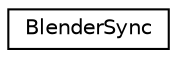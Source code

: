 digraph G
{
  edge [fontname="Helvetica",fontsize="10",labelfontname="Helvetica",labelfontsize="10"];
  node [fontname="Helvetica",fontsize="10",shape=record];
  rankdir=LR;
  Node1 [label="BlenderSync",height=0.2,width=0.4,color="black", fillcolor="white", style="filled",URL="$de/d96/classBlenderSync.html"];
}
